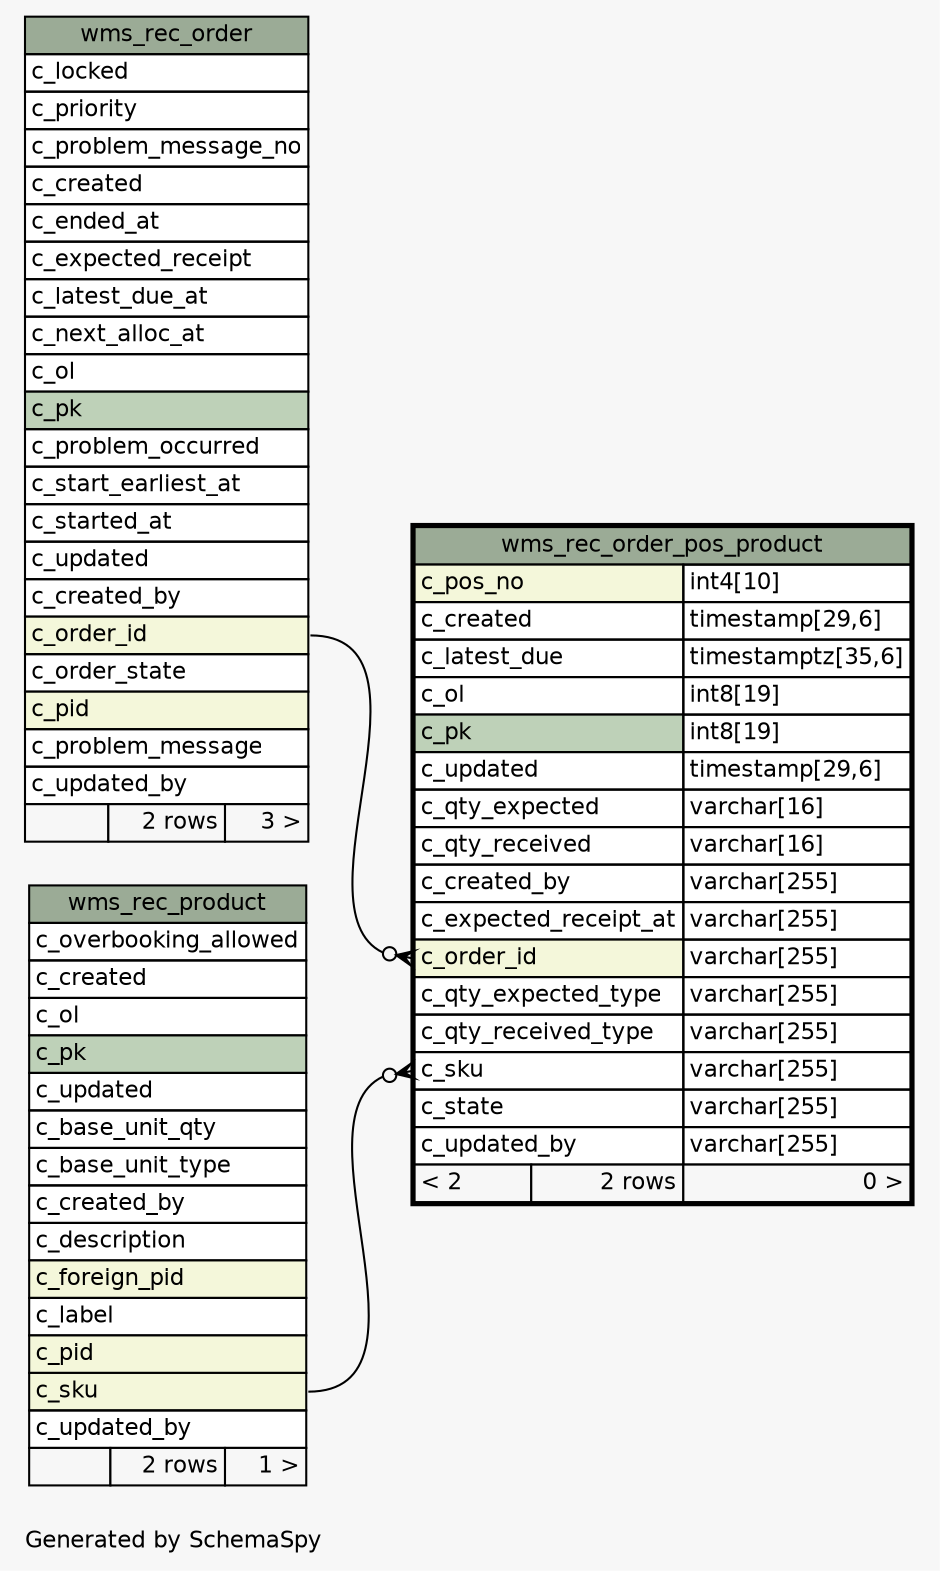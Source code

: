 // dot 2.43.0 on Linux 6.5.0-1025-azure
// SchemaSpy rev Unknown
digraph "oneDegreeRelationshipsDiagram" {
  graph [
    rankdir="RL"
    bgcolor="#f7f7f7"
    label="\nGenerated by SchemaSpy"
    labeljust="l"
    nodesep="0.18"
    ranksep="0.46"
    fontname="Helvetica"
    fontsize="11"
  ];
  node [
    fontname="Helvetica"
    fontsize="11"
    shape="plaintext"
  ];
  edge [
    arrowsize="0.8"
  ];
  "wms_rec_order_pos_product":"c_order_id":w -> "wms_rec_order":"c_order_id":e [arrowhead=none dir=back arrowtail=crowodot];
  "wms_rec_order_pos_product":"c_sku":w -> "wms_rec_product":"c_sku":e [arrowhead=none dir=back arrowtail=crowodot];
  "wms_rec_order" [
    label=<
    <TABLE BORDER="0" CELLBORDER="1" CELLSPACING="0" BGCOLOR="#ffffff">
      <TR><TD COLSPAN="3" BGCOLOR="#9bab96" ALIGN="CENTER">wms_rec_order</TD></TR>
      <TR><TD PORT="c_locked" COLSPAN="3" ALIGN="LEFT">c_locked</TD></TR>
      <TR><TD PORT="c_priority" COLSPAN="3" ALIGN="LEFT">c_priority</TD></TR>
      <TR><TD PORT="c_problem_message_no" COLSPAN="3" ALIGN="LEFT">c_problem_message_no</TD></TR>
      <TR><TD PORT="c_created" COLSPAN="3" ALIGN="LEFT">c_created</TD></TR>
      <TR><TD PORT="c_ended_at" COLSPAN="3" ALIGN="LEFT">c_ended_at</TD></TR>
      <TR><TD PORT="c_expected_receipt" COLSPAN="3" ALIGN="LEFT">c_expected_receipt</TD></TR>
      <TR><TD PORT="c_latest_due_at" COLSPAN="3" ALIGN="LEFT">c_latest_due_at</TD></TR>
      <TR><TD PORT="c_next_alloc_at" COLSPAN="3" ALIGN="LEFT">c_next_alloc_at</TD></TR>
      <TR><TD PORT="c_ol" COLSPAN="3" ALIGN="LEFT">c_ol</TD></TR>
      <TR><TD PORT="c_pk" COLSPAN="3" BGCOLOR="#bed1b8" ALIGN="LEFT">c_pk</TD></TR>
      <TR><TD PORT="c_problem_occurred" COLSPAN="3" ALIGN="LEFT">c_problem_occurred</TD></TR>
      <TR><TD PORT="c_start_earliest_at" COLSPAN="3" ALIGN="LEFT">c_start_earliest_at</TD></TR>
      <TR><TD PORT="c_started_at" COLSPAN="3" ALIGN="LEFT">c_started_at</TD></TR>
      <TR><TD PORT="c_updated" COLSPAN="3" ALIGN="LEFT">c_updated</TD></TR>
      <TR><TD PORT="c_created_by" COLSPAN="3" ALIGN="LEFT">c_created_by</TD></TR>
      <TR><TD PORT="c_order_id" COLSPAN="3" BGCOLOR="#f4f7da" ALIGN="LEFT">c_order_id</TD></TR>
      <TR><TD PORT="c_order_state" COLSPAN="3" ALIGN="LEFT">c_order_state</TD></TR>
      <TR><TD PORT="c_pid" COLSPAN="3" BGCOLOR="#f4f7da" ALIGN="LEFT">c_pid</TD></TR>
      <TR><TD PORT="c_problem_message" COLSPAN="3" ALIGN="LEFT">c_problem_message</TD></TR>
      <TR><TD PORT="c_updated_by" COLSPAN="3" ALIGN="LEFT">c_updated_by</TD></TR>
      <TR><TD ALIGN="LEFT" BGCOLOR="#f7f7f7">  </TD><TD ALIGN="RIGHT" BGCOLOR="#f7f7f7">2 rows</TD><TD ALIGN="RIGHT" BGCOLOR="#f7f7f7">3 &gt;</TD></TR>
    </TABLE>>
    URL="wms_rec_order.html"
    tooltip="wms_rec_order"
  ];
  "wms_rec_order_pos_product" [
    label=<
    <TABLE BORDER="2" CELLBORDER="1" CELLSPACING="0" BGCOLOR="#ffffff">
      <TR><TD COLSPAN="3" BGCOLOR="#9bab96" ALIGN="CENTER">wms_rec_order_pos_product</TD></TR>
      <TR><TD PORT="c_pos_no" COLSPAN="2" BGCOLOR="#f4f7da" ALIGN="LEFT">c_pos_no</TD><TD PORT="c_pos_no.type" ALIGN="LEFT">int4[10]</TD></TR>
      <TR><TD PORT="c_created" COLSPAN="2" ALIGN="LEFT">c_created</TD><TD PORT="c_created.type" ALIGN="LEFT">timestamp[29,6]</TD></TR>
      <TR><TD PORT="c_latest_due" COLSPAN="2" ALIGN="LEFT">c_latest_due</TD><TD PORT="c_latest_due.type" ALIGN="LEFT">timestamptz[35,6]</TD></TR>
      <TR><TD PORT="c_ol" COLSPAN="2" ALIGN="LEFT">c_ol</TD><TD PORT="c_ol.type" ALIGN="LEFT">int8[19]</TD></TR>
      <TR><TD PORT="c_pk" COLSPAN="2" BGCOLOR="#bed1b8" ALIGN="LEFT">c_pk</TD><TD PORT="c_pk.type" ALIGN="LEFT">int8[19]</TD></TR>
      <TR><TD PORT="c_updated" COLSPAN="2" ALIGN="LEFT">c_updated</TD><TD PORT="c_updated.type" ALIGN="LEFT">timestamp[29,6]</TD></TR>
      <TR><TD PORT="c_qty_expected" COLSPAN="2" ALIGN="LEFT">c_qty_expected</TD><TD PORT="c_qty_expected.type" ALIGN="LEFT">varchar[16]</TD></TR>
      <TR><TD PORT="c_qty_received" COLSPAN="2" ALIGN="LEFT">c_qty_received</TD><TD PORT="c_qty_received.type" ALIGN="LEFT">varchar[16]</TD></TR>
      <TR><TD PORT="c_created_by" COLSPAN="2" ALIGN="LEFT">c_created_by</TD><TD PORT="c_created_by.type" ALIGN="LEFT">varchar[255]</TD></TR>
      <TR><TD PORT="c_expected_receipt_at" COLSPAN="2" ALIGN="LEFT">c_expected_receipt_at</TD><TD PORT="c_expected_receipt_at.type" ALIGN="LEFT">varchar[255]</TD></TR>
      <TR><TD PORT="c_order_id" COLSPAN="2" BGCOLOR="#f4f7da" ALIGN="LEFT">c_order_id</TD><TD PORT="c_order_id.type" ALIGN="LEFT">varchar[255]</TD></TR>
      <TR><TD PORT="c_qty_expected_type" COLSPAN="2" ALIGN="LEFT">c_qty_expected_type</TD><TD PORT="c_qty_expected_type.type" ALIGN="LEFT">varchar[255]</TD></TR>
      <TR><TD PORT="c_qty_received_type" COLSPAN="2" ALIGN="LEFT">c_qty_received_type</TD><TD PORT="c_qty_received_type.type" ALIGN="LEFT">varchar[255]</TD></TR>
      <TR><TD PORT="c_sku" COLSPAN="2" ALIGN="LEFT">c_sku</TD><TD PORT="c_sku.type" ALIGN="LEFT">varchar[255]</TD></TR>
      <TR><TD PORT="c_state" COLSPAN="2" ALIGN="LEFT">c_state</TD><TD PORT="c_state.type" ALIGN="LEFT">varchar[255]</TD></TR>
      <TR><TD PORT="c_updated_by" COLSPAN="2" ALIGN="LEFT">c_updated_by</TD><TD PORT="c_updated_by.type" ALIGN="LEFT">varchar[255]</TD></TR>
      <TR><TD ALIGN="LEFT" BGCOLOR="#f7f7f7">&lt; 2</TD><TD ALIGN="RIGHT" BGCOLOR="#f7f7f7">2 rows</TD><TD ALIGN="RIGHT" BGCOLOR="#f7f7f7">0 &gt;</TD></TR>
    </TABLE>>
    URL="wms_rec_order_pos_product.html"
    tooltip="wms_rec_order_pos_product"
  ];
  "wms_rec_product" [
    label=<
    <TABLE BORDER="0" CELLBORDER="1" CELLSPACING="0" BGCOLOR="#ffffff">
      <TR><TD COLSPAN="3" BGCOLOR="#9bab96" ALIGN="CENTER">wms_rec_product</TD></TR>
      <TR><TD PORT="c_overbooking_allowed" COLSPAN="3" ALIGN="LEFT">c_overbooking_allowed</TD></TR>
      <TR><TD PORT="c_created" COLSPAN="3" ALIGN="LEFT">c_created</TD></TR>
      <TR><TD PORT="c_ol" COLSPAN="3" ALIGN="LEFT">c_ol</TD></TR>
      <TR><TD PORT="c_pk" COLSPAN="3" BGCOLOR="#bed1b8" ALIGN="LEFT">c_pk</TD></TR>
      <TR><TD PORT="c_updated" COLSPAN="3" ALIGN="LEFT">c_updated</TD></TR>
      <TR><TD PORT="c_base_unit_qty" COLSPAN="3" ALIGN="LEFT">c_base_unit_qty</TD></TR>
      <TR><TD PORT="c_base_unit_type" COLSPAN="3" ALIGN="LEFT">c_base_unit_type</TD></TR>
      <TR><TD PORT="c_created_by" COLSPAN="3" ALIGN="LEFT">c_created_by</TD></TR>
      <TR><TD PORT="c_description" COLSPAN="3" ALIGN="LEFT">c_description</TD></TR>
      <TR><TD PORT="c_foreign_pid" COLSPAN="3" BGCOLOR="#f4f7da" ALIGN="LEFT">c_foreign_pid</TD></TR>
      <TR><TD PORT="c_label" COLSPAN="3" ALIGN="LEFT">c_label</TD></TR>
      <TR><TD PORT="c_pid" COLSPAN="3" BGCOLOR="#f4f7da" ALIGN="LEFT">c_pid</TD></TR>
      <TR><TD PORT="c_sku" COLSPAN="3" BGCOLOR="#f4f7da" ALIGN="LEFT">c_sku</TD></TR>
      <TR><TD PORT="c_updated_by" COLSPAN="3" ALIGN="LEFT">c_updated_by</TD></TR>
      <TR><TD ALIGN="LEFT" BGCOLOR="#f7f7f7">  </TD><TD ALIGN="RIGHT" BGCOLOR="#f7f7f7">2 rows</TD><TD ALIGN="RIGHT" BGCOLOR="#f7f7f7">1 &gt;</TD></TR>
    </TABLE>>
    URL="wms_rec_product.html"
    tooltip="wms_rec_product"
  ];
}

